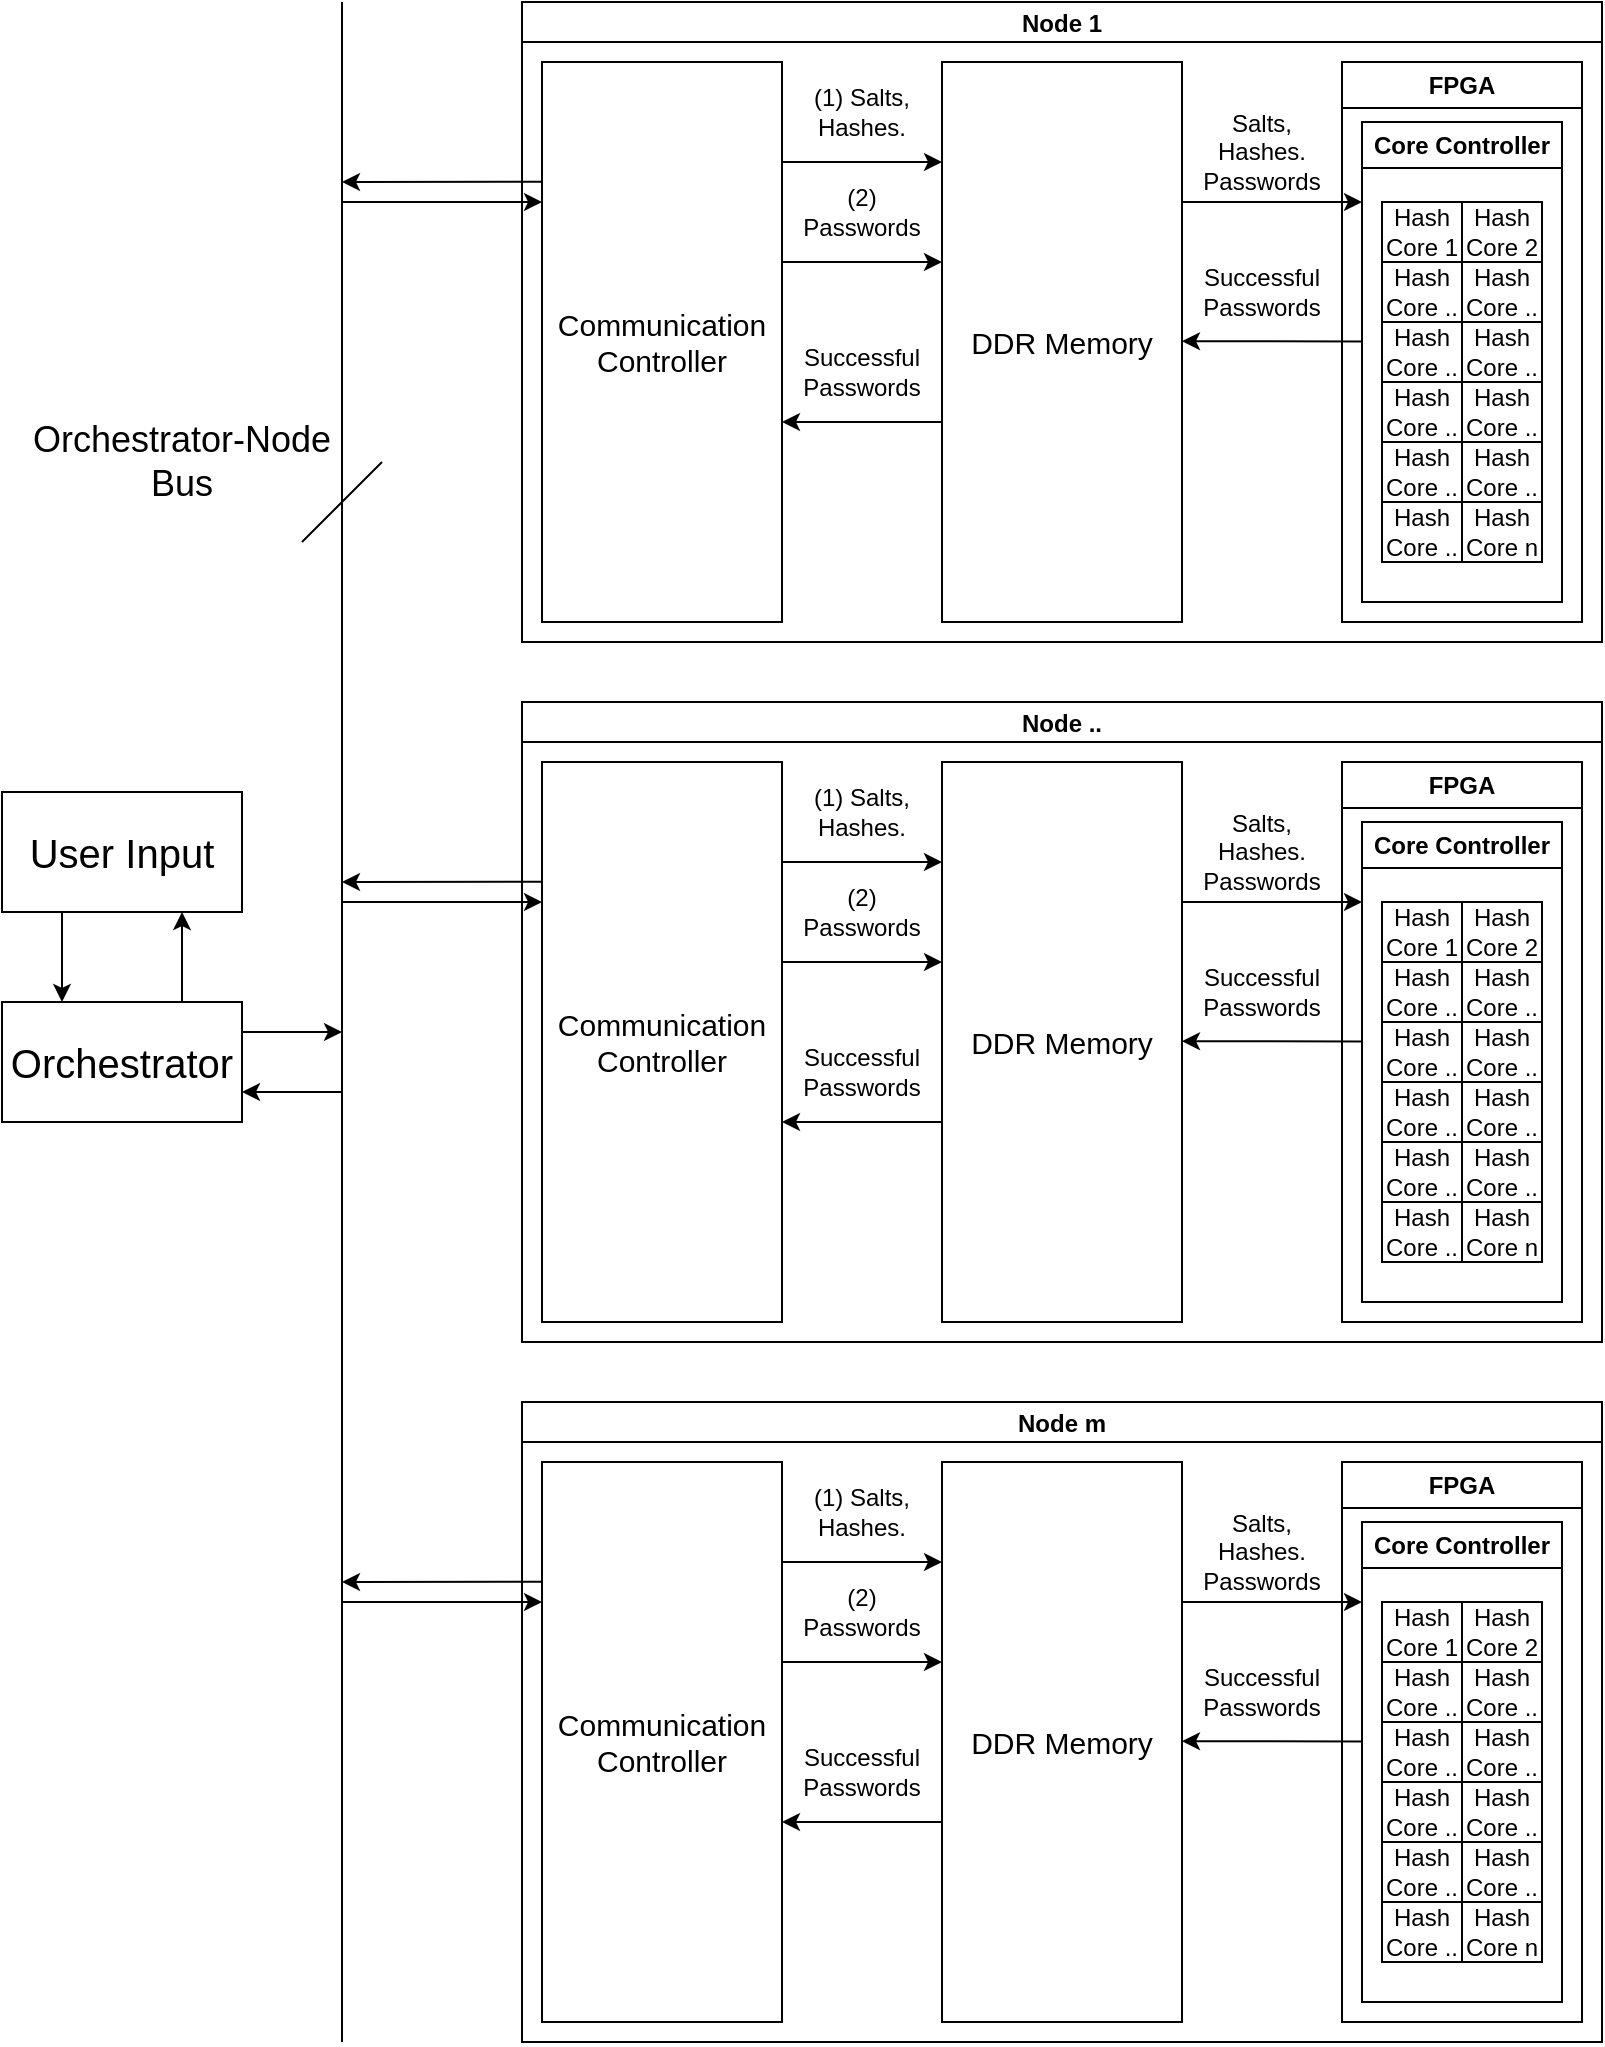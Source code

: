 <mxfile version="22.0.0" type="github">
  <diagram name="Page-1" id="5xcIQ1hF4PuccZflKzSc">
    <mxGraphModel dx="993" dy="518" grid="1" gridSize="10" guides="1" tooltips="1" connect="1" arrows="1" fold="1" page="1" pageScale="1" pageWidth="850" pageHeight="1100" math="0" shadow="0">
      <root>
        <mxCell id="0" />
        <mxCell id="1" parent="0" />
        <mxCell id="XKSnobTcjBm1ILdcvmeS-1" value="Node 1" style="swimlane;startSize=20;horizontal=1;containerType=tree;" parent="1" vertex="1">
          <mxGeometry x="290" y="20" width="540" height="320" as="geometry" />
        </mxCell>
        <mxCell id="XKSnobTcjBm1ILdcvmeS-3" value="&lt;font style=&quot;font-size: 15px;&quot;&gt;DDR Memory&lt;/font&gt;" style="whiteSpace=wrap;html=1;treeFolding=1;treeMoving=1;newEdgeStyle={&quot;edgeStyle&quot;:&quot;elbowEdgeStyle&quot;,&quot;startArrow&quot;:&quot;none&quot;,&quot;endArrow&quot;:&quot;none&quot;};" parent="XKSnobTcjBm1ILdcvmeS-1" vertex="1">
          <mxGeometry x="210" y="30" width="120" height="280" as="geometry" />
        </mxCell>
        <mxCell id="XKSnobTcjBm1ILdcvmeS-4" value="&lt;font style=&quot;font-size: 15px;&quot;&gt;Communication Controller&lt;/font&gt;" style="whiteSpace=wrap;html=1;treeFolding=1;treeMoving=1;newEdgeStyle={&quot;edgeStyle&quot;:&quot;elbowEdgeStyle&quot;,&quot;startArrow&quot;:&quot;none&quot;,&quot;endArrow&quot;:&quot;none&quot;};" parent="XKSnobTcjBm1ILdcvmeS-1" vertex="1">
          <mxGeometry x="10" y="30" width="120" height="280" as="geometry" />
        </mxCell>
        <mxCell id="XKSnobTcjBm1ILdcvmeS-6" value="FPGA" style="swimlane;whiteSpace=wrap;html=1;" parent="XKSnobTcjBm1ILdcvmeS-1" vertex="1">
          <mxGeometry x="410" y="30" width="120" height="280" as="geometry" />
        </mxCell>
        <mxCell id="XKSnobTcjBm1ILdcvmeS-19" value="Core Controller" style="swimlane;whiteSpace=wrap;html=1;" parent="XKSnobTcjBm1ILdcvmeS-6" vertex="1">
          <mxGeometry x="10" y="30" width="100" height="240" as="geometry" />
        </mxCell>
        <mxCell id="XKSnobTcjBm1ILdcvmeS-21" value="Hash Core 1" style="rounded=0;whiteSpace=wrap;html=1;" parent="XKSnobTcjBm1ILdcvmeS-19" vertex="1">
          <mxGeometry x="10" y="40" width="40" height="30" as="geometry" />
        </mxCell>
        <mxCell id="XKSnobTcjBm1ILdcvmeS-23" value="Hash Core 2" style="rounded=0;whiteSpace=wrap;html=1;" parent="XKSnobTcjBm1ILdcvmeS-19" vertex="1">
          <mxGeometry x="50" y="40" width="40" height="30" as="geometry" />
        </mxCell>
        <mxCell id="XKSnobTcjBm1ILdcvmeS-25" value="Hash Core .." style="rounded=0;whiteSpace=wrap;html=1;" parent="XKSnobTcjBm1ILdcvmeS-19" vertex="1">
          <mxGeometry x="10" y="70" width="40" height="30" as="geometry" />
        </mxCell>
        <mxCell id="XKSnobTcjBm1ILdcvmeS-26" value="Hash Core .." style="rounded=0;whiteSpace=wrap;html=1;" parent="XKSnobTcjBm1ILdcvmeS-19" vertex="1">
          <mxGeometry x="50" y="70" width="40" height="30" as="geometry" />
        </mxCell>
        <mxCell id="XKSnobTcjBm1ILdcvmeS-27" value="Hash Core .." style="rounded=0;whiteSpace=wrap;html=1;" parent="XKSnobTcjBm1ILdcvmeS-19" vertex="1">
          <mxGeometry x="10" y="100" width="40" height="30" as="geometry" />
        </mxCell>
        <mxCell id="XKSnobTcjBm1ILdcvmeS-28" value="Hash Core .." style="rounded=0;whiteSpace=wrap;html=1;" parent="XKSnobTcjBm1ILdcvmeS-19" vertex="1">
          <mxGeometry x="50" y="100" width="40" height="30" as="geometry" />
        </mxCell>
        <mxCell id="XKSnobTcjBm1ILdcvmeS-29" value="Hash Core .." style="rounded=0;whiteSpace=wrap;html=1;" parent="XKSnobTcjBm1ILdcvmeS-19" vertex="1">
          <mxGeometry x="10" y="130" width="40" height="30" as="geometry" />
        </mxCell>
        <mxCell id="XKSnobTcjBm1ILdcvmeS-30" value="Hash Core .." style="rounded=0;whiteSpace=wrap;html=1;" parent="XKSnobTcjBm1ILdcvmeS-19" vertex="1">
          <mxGeometry x="50" y="130" width="40" height="30" as="geometry" />
        </mxCell>
        <mxCell id="XKSnobTcjBm1ILdcvmeS-31" value="Hash Core .." style="rounded=0;whiteSpace=wrap;html=1;" parent="XKSnobTcjBm1ILdcvmeS-19" vertex="1">
          <mxGeometry x="10" y="160" width="40" height="30" as="geometry" />
        </mxCell>
        <mxCell id="XKSnobTcjBm1ILdcvmeS-32" value="Hash Core .." style="rounded=0;whiteSpace=wrap;html=1;" parent="XKSnobTcjBm1ILdcvmeS-19" vertex="1">
          <mxGeometry x="50" y="160" width="40" height="30" as="geometry" />
        </mxCell>
        <mxCell id="XKSnobTcjBm1ILdcvmeS-33" value="Hash Core .." style="rounded=0;whiteSpace=wrap;html=1;" parent="XKSnobTcjBm1ILdcvmeS-19" vertex="1">
          <mxGeometry x="10" y="190" width="40" height="30" as="geometry" />
        </mxCell>
        <mxCell id="XKSnobTcjBm1ILdcvmeS-34" value="Hash Core n" style="rounded=0;whiteSpace=wrap;html=1;" parent="XKSnobTcjBm1ILdcvmeS-19" vertex="1">
          <mxGeometry x="50" y="190" width="40" height="30" as="geometry" />
        </mxCell>
        <mxCell id="XKSnobTcjBm1ILdcvmeS-40" value="" style="endArrow=classic;html=1;rounded=0;exitX=1;exitY=0.25;exitDx=0;exitDy=0;" parent="XKSnobTcjBm1ILdcvmeS-1" source="XKSnobTcjBm1ILdcvmeS-3" edge="1">
          <mxGeometry width="50" height="50" relative="1" as="geometry">
            <mxPoint x="360" y="130" as="sourcePoint" />
            <mxPoint x="420" y="100" as="targetPoint" />
          </mxGeometry>
        </mxCell>
        <mxCell id="XKSnobTcjBm1ILdcvmeS-41" value="" style="endArrow=classic;html=1;rounded=0;entryX=1;entryY=0.321;entryDx=0;entryDy=0;exitX=0;exitY=0.25;exitDx=0;exitDy=0;entryPerimeter=0;" parent="XKSnobTcjBm1ILdcvmeS-1" edge="1">
          <mxGeometry width="50" height="50" relative="1" as="geometry">
            <mxPoint x="420" y="169.7" as="sourcePoint" />
            <mxPoint x="330" y="169.58" as="targetPoint" />
          </mxGeometry>
        </mxCell>
        <mxCell id="XKSnobTcjBm1ILdcvmeS-42" value="Salts, Hashes. Passwords" style="text;html=1;strokeColor=none;fillColor=none;align=center;verticalAlign=middle;whiteSpace=wrap;rounded=0;" parent="XKSnobTcjBm1ILdcvmeS-1" vertex="1">
          <mxGeometry x="340" y="60" width="60" height="30" as="geometry" />
        </mxCell>
        <mxCell id="XKSnobTcjBm1ILdcvmeS-43" value="Successful Passwords" style="text;html=1;strokeColor=none;fillColor=none;align=center;verticalAlign=middle;whiteSpace=wrap;rounded=0;" parent="XKSnobTcjBm1ILdcvmeS-1" vertex="1">
          <mxGeometry x="340" y="130" width="60" height="30" as="geometry" />
        </mxCell>
        <mxCell id="XKSnobTcjBm1ILdcvmeS-44" value="" style="endArrow=classic;html=1;rounded=0;exitX=1;exitY=0.25;exitDx=0;exitDy=0;entryX=0;entryY=0.25;entryDx=0;entryDy=0;" parent="XKSnobTcjBm1ILdcvmeS-1" edge="1">
          <mxGeometry width="50" height="50" relative="1" as="geometry">
            <mxPoint x="130" y="80" as="sourcePoint" />
            <mxPoint x="210" y="80" as="targetPoint" />
          </mxGeometry>
        </mxCell>
        <mxCell id="XKSnobTcjBm1ILdcvmeS-45" value="" style="endArrow=classic;html=1;rounded=0;exitX=0;exitY=0.5;exitDx=0;exitDy=0;entryX=1;entryY=0.5;entryDx=0;entryDy=0;" parent="XKSnobTcjBm1ILdcvmeS-1" edge="1">
          <mxGeometry width="50" height="50" relative="1" as="geometry">
            <mxPoint x="210" y="210" as="sourcePoint" />
            <mxPoint x="130" y="210" as="targetPoint" />
          </mxGeometry>
        </mxCell>
        <mxCell id="XKSnobTcjBm1ILdcvmeS-46" value="&lt;div&gt;(1) Salts, &lt;br&gt;&lt;/div&gt;&lt;div&gt;Hashes.&lt;br&gt;&lt;/div&gt;" style="text;html=1;strokeColor=none;fillColor=none;align=center;verticalAlign=middle;whiteSpace=wrap;rounded=0;" parent="XKSnobTcjBm1ILdcvmeS-1" vertex="1">
          <mxGeometry x="140" y="40" width="60" height="30" as="geometry" />
        </mxCell>
        <mxCell id="XKSnobTcjBm1ILdcvmeS-47" value="Successful Passwords" style="text;html=1;strokeColor=none;fillColor=none;align=center;verticalAlign=middle;whiteSpace=wrap;rounded=0;" parent="XKSnobTcjBm1ILdcvmeS-1" vertex="1">
          <mxGeometry x="140" y="170" width="60" height="30" as="geometry" />
        </mxCell>
        <mxCell id="XKSnobTcjBm1ILdcvmeS-48" value="" style="endArrow=classic;html=1;rounded=0;exitX=1;exitY=0.25;exitDx=0;exitDy=0;entryX=0;entryY=0.25;entryDx=0;entryDy=0;" parent="XKSnobTcjBm1ILdcvmeS-1" edge="1">
          <mxGeometry width="50" height="50" relative="1" as="geometry">
            <mxPoint x="130" y="130" as="sourcePoint" />
            <mxPoint x="210" y="130" as="targetPoint" />
          </mxGeometry>
        </mxCell>
        <mxCell id="XKSnobTcjBm1ILdcvmeS-49" value="(2) Passwords " style="text;html=1;strokeColor=none;fillColor=none;align=center;verticalAlign=middle;whiteSpace=wrap;rounded=0;" parent="XKSnobTcjBm1ILdcvmeS-1" vertex="1">
          <mxGeometry x="140" y="90" width="60" height="30" as="geometry" />
        </mxCell>
        <mxCell id="XKSnobTcjBm1ILdcvmeS-50" value="Node .." style="swimlane;startSize=20;horizontal=1;containerType=tree;" parent="1" vertex="1">
          <mxGeometry x="290" y="370" width="540" height="320" as="geometry" />
        </mxCell>
        <mxCell id="XKSnobTcjBm1ILdcvmeS-51" value="&lt;font style=&quot;font-size: 15px;&quot;&gt;DDR Memory&lt;/font&gt;" style="whiteSpace=wrap;html=1;treeFolding=1;treeMoving=1;newEdgeStyle={&quot;edgeStyle&quot;:&quot;elbowEdgeStyle&quot;,&quot;startArrow&quot;:&quot;none&quot;,&quot;endArrow&quot;:&quot;none&quot;};" parent="XKSnobTcjBm1ILdcvmeS-50" vertex="1">
          <mxGeometry x="210" y="30" width="120" height="280" as="geometry" />
        </mxCell>
        <mxCell id="XKSnobTcjBm1ILdcvmeS-52" value="&lt;font style=&quot;font-size: 15px;&quot;&gt;Communication Controller&lt;/font&gt;" style="whiteSpace=wrap;html=1;treeFolding=1;treeMoving=1;newEdgeStyle={&quot;edgeStyle&quot;:&quot;elbowEdgeStyle&quot;,&quot;startArrow&quot;:&quot;none&quot;,&quot;endArrow&quot;:&quot;none&quot;};" parent="XKSnobTcjBm1ILdcvmeS-50" vertex="1">
          <mxGeometry x="10" y="30" width="120" height="280" as="geometry" />
        </mxCell>
        <mxCell id="XKSnobTcjBm1ILdcvmeS-53" value="FPGA" style="swimlane;whiteSpace=wrap;html=1;" parent="XKSnobTcjBm1ILdcvmeS-50" vertex="1">
          <mxGeometry x="410" y="30" width="120" height="280" as="geometry" />
        </mxCell>
        <mxCell id="XKSnobTcjBm1ILdcvmeS-54" value="Core Controller" style="swimlane;whiteSpace=wrap;html=1;" parent="XKSnobTcjBm1ILdcvmeS-53" vertex="1">
          <mxGeometry x="10" y="30" width="100" height="240" as="geometry" />
        </mxCell>
        <mxCell id="XKSnobTcjBm1ILdcvmeS-55" value="Hash Core 1" style="rounded=0;whiteSpace=wrap;html=1;" parent="XKSnobTcjBm1ILdcvmeS-54" vertex="1">
          <mxGeometry x="10" y="40" width="40" height="30" as="geometry" />
        </mxCell>
        <mxCell id="XKSnobTcjBm1ILdcvmeS-56" value="Hash Core 2" style="rounded=0;whiteSpace=wrap;html=1;" parent="XKSnobTcjBm1ILdcvmeS-54" vertex="1">
          <mxGeometry x="50" y="40" width="40" height="30" as="geometry" />
        </mxCell>
        <mxCell id="XKSnobTcjBm1ILdcvmeS-57" value="Hash Core .." style="rounded=0;whiteSpace=wrap;html=1;" parent="XKSnobTcjBm1ILdcvmeS-54" vertex="1">
          <mxGeometry x="10" y="70" width="40" height="30" as="geometry" />
        </mxCell>
        <mxCell id="XKSnobTcjBm1ILdcvmeS-58" value="Hash Core .." style="rounded=0;whiteSpace=wrap;html=1;" parent="XKSnobTcjBm1ILdcvmeS-54" vertex="1">
          <mxGeometry x="50" y="70" width="40" height="30" as="geometry" />
        </mxCell>
        <mxCell id="XKSnobTcjBm1ILdcvmeS-59" value="Hash Core .." style="rounded=0;whiteSpace=wrap;html=1;" parent="XKSnobTcjBm1ILdcvmeS-54" vertex="1">
          <mxGeometry x="10" y="100" width="40" height="30" as="geometry" />
        </mxCell>
        <mxCell id="XKSnobTcjBm1ILdcvmeS-60" value="Hash Core .." style="rounded=0;whiteSpace=wrap;html=1;" parent="XKSnobTcjBm1ILdcvmeS-54" vertex="1">
          <mxGeometry x="50" y="100" width="40" height="30" as="geometry" />
        </mxCell>
        <mxCell id="XKSnobTcjBm1ILdcvmeS-61" value="Hash Core .." style="rounded=0;whiteSpace=wrap;html=1;" parent="XKSnobTcjBm1ILdcvmeS-54" vertex="1">
          <mxGeometry x="10" y="130" width="40" height="30" as="geometry" />
        </mxCell>
        <mxCell id="XKSnobTcjBm1ILdcvmeS-62" value="Hash Core .." style="rounded=0;whiteSpace=wrap;html=1;" parent="XKSnobTcjBm1ILdcvmeS-54" vertex="1">
          <mxGeometry x="50" y="130" width="40" height="30" as="geometry" />
        </mxCell>
        <mxCell id="XKSnobTcjBm1ILdcvmeS-63" value="Hash Core .." style="rounded=0;whiteSpace=wrap;html=1;" parent="XKSnobTcjBm1ILdcvmeS-54" vertex="1">
          <mxGeometry x="10" y="160" width="40" height="30" as="geometry" />
        </mxCell>
        <mxCell id="XKSnobTcjBm1ILdcvmeS-64" value="Hash Core .." style="rounded=0;whiteSpace=wrap;html=1;" parent="XKSnobTcjBm1ILdcvmeS-54" vertex="1">
          <mxGeometry x="50" y="160" width="40" height="30" as="geometry" />
        </mxCell>
        <mxCell id="XKSnobTcjBm1ILdcvmeS-65" value="Hash Core .." style="rounded=0;whiteSpace=wrap;html=1;" parent="XKSnobTcjBm1ILdcvmeS-54" vertex="1">
          <mxGeometry x="10" y="190" width="40" height="30" as="geometry" />
        </mxCell>
        <mxCell id="XKSnobTcjBm1ILdcvmeS-66" value="Hash Core n" style="rounded=0;whiteSpace=wrap;html=1;" parent="XKSnobTcjBm1ILdcvmeS-54" vertex="1">
          <mxGeometry x="50" y="190" width="40" height="30" as="geometry" />
        </mxCell>
        <mxCell id="XKSnobTcjBm1ILdcvmeS-67" value="" style="endArrow=classic;html=1;rounded=0;exitX=1;exitY=0.25;exitDx=0;exitDy=0;" parent="XKSnobTcjBm1ILdcvmeS-50" source="XKSnobTcjBm1ILdcvmeS-51" edge="1">
          <mxGeometry width="50" height="50" relative="1" as="geometry">
            <mxPoint x="360" y="130" as="sourcePoint" />
            <mxPoint x="420" y="100" as="targetPoint" />
          </mxGeometry>
        </mxCell>
        <mxCell id="XKSnobTcjBm1ILdcvmeS-68" value="" style="endArrow=classic;html=1;rounded=0;entryX=1;entryY=0.321;entryDx=0;entryDy=0;exitX=0;exitY=0.25;exitDx=0;exitDy=0;entryPerimeter=0;" parent="XKSnobTcjBm1ILdcvmeS-50" edge="1">
          <mxGeometry width="50" height="50" relative="1" as="geometry">
            <mxPoint x="420" y="169.7" as="sourcePoint" />
            <mxPoint x="330" y="169.58" as="targetPoint" />
          </mxGeometry>
        </mxCell>
        <mxCell id="XKSnobTcjBm1ILdcvmeS-69" value="Salts, Hashes. Passwords" style="text;html=1;strokeColor=none;fillColor=none;align=center;verticalAlign=middle;whiteSpace=wrap;rounded=0;" parent="XKSnobTcjBm1ILdcvmeS-50" vertex="1">
          <mxGeometry x="340" y="60" width="60" height="30" as="geometry" />
        </mxCell>
        <mxCell id="XKSnobTcjBm1ILdcvmeS-70" value="Successful Passwords" style="text;html=1;strokeColor=none;fillColor=none;align=center;verticalAlign=middle;whiteSpace=wrap;rounded=0;" parent="XKSnobTcjBm1ILdcvmeS-50" vertex="1">
          <mxGeometry x="340" y="130" width="60" height="30" as="geometry" />
        </mxCell>
        <mxCell id="XKSnobTcjBm1ILdcvmeS-71" value="" style="endArrow=classic;html=1;rounded=0;exitX=1;exitY=0.25;exitDx=0;exitDy=0;entryX=0;entryY=0.25;entryDx=0;entryDy=0;" parent="XKSnobTcjBm1ILdcvmeS-50" edge="1">
          <mxGeometry width="50" height="50" relative="1" as="geometry">
            <mxPoint x="130" y="80" as="sourcePoint" />
            <mxPoint x="210" y="80" as="targetPoint" />
          </mxGeometry>
        </mxCell>
        <mxCell id="XKSnobTcjBm1ILdcvmeS-72" value="" style="endArrow=classic;html=1;rounded=0;exitX=0;exitY=0.5;exitDx=0;exitDy=0;entryX=1;entryY=0.5;entryDx=0;entryDy=0;" parent="XKSnobTcjBm1ILdcvmeS-50" edge="1">
          <mxGeometry width="50" height="50" relative="1" as="geometry">
            <mxPoint x="210" y="210" as="sourcePoint" />
            <mxPoint x="130" y="210" as="targetPoint" />
          </mxGeometry>
        </mxCell>
        <mxCell id="XKSnobTcjBm1ILdcvmeS-73" value="&lt;div&gt;(1) Salts, &lt;br&gt;&lt;/div&gt;&lt;div&gt;Hashes.&lt;br&gt;&lt;/div&gt;" style="text;html=1;strokeColor=none;fillColor=none;align=center;verticalAlign=middle;whiteSpace=wrap;rounded=0;" parent="XKSnobTcjBm1ILdcvmeS-50" vertex="1">
          <mxGeometry x="140" y="40" width="60" height="30" as="geometry" />
        </mxCell>
        <mxCell id="XKSnobTcjBm1ILdcvmeS-74" value="Successful Passwords" style="text;html=1;strokeColor=none;fillColor=none;align=center;verticalAlign=middle;whiteSpace=wrap;rounded=0;" parent="XKSnobTcjBm1ILdcvmeS-50" vertex="1">
          <mxGeometry x="140" y="170" width="60" height="30" as="geometry" />
        </mxCell>
        <mxCell id="XKSnobTcjBm1ILdcvmeS-75" value="" style="endArrow=classic;html=1;rounded=0;exitX=1;exitY=0.25;exitDx=0;exitDy=0;entryX=0;entryY=0.25;entryDx=0;entryDy=0;" parent="XKSnobTcjBm1ILdcvmeS-50" edge="1">
          <mxGeometry width="50" height="50" relative="1" as="geometry">
            <mxPoint x="130" y="130" as="sourcePoint" />
            <mxPoint x="210" y="130" as="targetPoint" />
          </mxGeometry>
        </mxCell>
        <mxCell id="XKSnobTcjBm1ILdcvmeS-76" value="(2) Passwords " style="text;html=1;strokeColor=none;fillColor=none;align=center;verticalAlign=middle;whiteSpace=wrap;rounded=0;" parent="XKSnobTcjBm1ILdcvmeS-50" vertex="1">
          <mxGeometry x="140" y="90" width="60" height="30" as="geometry" />
        </mxCell>
        <mxCell id="XKSnobTcjBm1ILdcvmeS-77" value="Node m" style="swimlane;startSize=20;horizontal=1;containerType=tree;" parent="1" vertex="1">
          <mxGeometry x="290" y="720" width="540" height="320" as="geometry" />
        </mxCell>
        <mxCell id="XKSnobTcjBm1ILdcvmeS-78" value="&lt;font style=&quot;font-size: 15px;&quot;&gt;DDR Memory&lt;/font&gt;" style="whiteSpace=wrap;html=1;treeFolding=1;treeMoving=1;newEdgeStyle={&quot;edgeStyle&quot;:&quot;elbowEdgeStyle&quot;,&quot;startArrow&quot;:&quot;none&quot;,&quot;endArrow&quot;:&quot;none&quot;};" parent="XKSnobTcjBm1ILdcvmeS-77" vertex="1">
          <mxGeometry x="210" y="30" width="120" height="280" as="geometry" />
        </mxCell>
        <mxCell id="XKSnobTcjBm1ILdcvmeS-79" value="&lt;font style=&quot;font-size: 15px;&quot;&gt;Communication Controller&lt;/font&gt;" style="whiteSpace=wrap;html=1;treeFolding=1;treeMoving=1;newEdgeStyle={&quot;edgeStyle&quot;:&quot;elbowEdgeStyle&quot;,&quot;startArrow&quot;:&quot;none&quot;,&quot;endArrow&quot;:&quot;none&quot;};" parent="XKSnobTcjBm1ILdcvmeS-77" vertex="1">
          <mxGeometry x="10" y="30" width="120" height="280" as="geometry" />
        </mxCell>
        <mxCell id="XKSnobTcjBm1ILdcvmeS-80" value="FPGA" style="swimlane;whiteSpace=wrap;html=1;" parent="XKSnobTcjBm1ILdcvmeS-77" vertex="1">
          <mxGeometry x="410" y="30" width="120" height="280" as="geometry" />
        </mxCell>
        <mxCell id="XKSnobTcjBm1ILdcvmeS-81" value="Core Controller" style="swimlane;whiteSpace=wrap;html=1;" parent="XKSnobTcjBm1ILdcvmeS-80" vertex="1">
          <mxGeometry x="10" y="30" width="100" height="240" as="geometry" />
        </mxCell>
        <mxCell id="XKSnobTcjBm1ILdcvmeS-82" value="Hash Core 1" style="rounded=0;whiteSpace=wrap;html=1;" parent="XKSnobTcjBm1ILdcvmeS-81" vertex="1">
          <mxGeometry x="10" y="40" width="40" height="30" as="geometry" />
        </mxCell>
        <mxCell id="XKSnobTcjBm1ILdcvmeS-83" value="Hash Core 2" style="rounded=0;whiteSpace=wrap;html=1;" parent="XKSnobTcjBm1ILdcvmeS-81" vertex="1">
          <mxGeometry x="50" y="40" width="40" height="30" as="geometry" />
        </mxCell>
        <mxCell id="XKSnobTcjBm1ILdcvmeS-84" value="Hash Core .." style="rounded=0;whiteSpace=wrap;html=1;" parent="XKSnobTcjBm1ILdcvmeS-81" vertex="1">
          <mxGeometry x="10" y="70" width="40" height="30" as="geometry" />
        </mxCell>
        <mxCell id="XKSnobTcjBm1ILdcvmeS-85" value="Hash Core .." style="rounded=0;whiteSpace=wrap;html=1;" parent="XKSnobTcjBm1ILdcvmeS-81" vertex="1">
          <mxGeometry x="50" y="70" width="40" height="30" as="geometry" />
        </mxCell>
        <mxCell id="XKSnobTcjBm1ILdcvmeS-86" value="Hash Core .." style="rounded=0;whiteSpace=wrap;html=1;" parent="XKSnobTcjBm1ILdcvmeS-81" vertex="1">
          <mxGeometry x="10" y="100" width="40" height="30" as="geometry" />
        </mxCell>
        <mxCell id="XKSnobTcjBm1ILdcvmeS-87" value="Hash Core .." style="rounded=0;whiteSpace=wrap;html=1;" parent="XKSnobTcjBm1ILdcvmeS-81" vertex="1">
          <mxGeometry x="50" y="100" width="40" height="30" as="geometry" />
        </mxCell>
        <mxCell id="XKSnobTcjBm1ILdcvmeS-88" value="Hash Core .." style="rounded=0;whiteSpace=wrap;html=1;" parent="XKSnobTcjBm1ILdcvmeS-81" vertex="1">
          <mxGeometry x="10" y="130" width="40" height="30" as="geometry" />
        </mxCell>
        <mxCell id="XKSnobTcjBm1ILdcvmeS-89" value="Hash Core .." style="rounded=0;whiteSpace=wrap;html=1;" parent="XKSnobTcjBm1ILdcvmeS-81" vertex="1">
          <mxGeometry x="50" y="130" width="40" height="30" as="geometry" />
        </mxCell>
        <mxCell id="XKSnobTcjBm1ILdcvmeS-90" value="Hash Core .." style="rounded=0;whiteSpace=wrap;html=1;" parent="XKSnobTcjBm1ILdcvmeS-81" vertex="1">
          <mxGeometry x="10" y="160" width="40" height="30" as="geometry" />
        </mxCell>
        <mxCell id="XKSnobTcjBm1ILdcvmeS-91" value="Hash Core .." style="rounded=0;whiteSpace=wrap;html=1;" parent="XKSnobTcjBm1ILdcvmeS-81" vertex="1">
          <mxGeometry x="50" y="160" width="40" height="30" as="geometry" />
        </mxCell>
        <mxCell id="XKSnobTcjBm1ILdcvmeS-92" value="Hash Core .." style="rounded=0;whiteSpace=wrap;html=1;" parent="XKSnobTcjBm1ILdcvmeS-81" vertex="1">
          <mxGeometry x="10" y="190" width="40" height="30" as="geometry" />
        </mxCell>
        <mxCell id="XKSnobTcjBm1ILdcvmeS-93" value="Hash Core n" style="rounded=0;whiteSpace=wrap;html=1;" parent="XKSnobTcjBm1ILdcvmeS-81" vertex="1">
          <mxGeometry x="50" y="190" width="40" height="30" as="geometry" />
        </mxCell>
        <mxCell id="XKSnobTcjBm1ILdcvmeS-94" value="" style="endArrow=classic;html=1;rounded=0;exitX=1;exitY=0.25;exitDx=0;exitDy=0;" parent="XKSnobTcjBm1ILdcvmeS-77" source="XKSnobTcjBm1ILdcvmeS-78" edge="1">
          <mxGeometry width="50" height="50" relative="1" as="geometry">
            <mxPoint x="360" y="130" as="sourcePoint" />
            <mxPoint x="420" y="100" as="targetPoint" />
          </mxGeometry>
        </mxCell>
        <mxCell id="XKSnobTcjBm1ILdcvmeS-95" value="" style="endArrow=classic;html=1;rounded=0;entryX=1;entryY=0.321;entryDx=0;entryDy=0;exitX=0;exitY=0.25;exitDx=0;exitDy=0;entryPerimeter=0;" parent="XKSnobTcjBm1ILdcvmeS-77" edge="1">
          <mxGeometry width="50" height="50" relative="1" as="geometry">
            <mxPoint x="420" y="169.7" as="sourcePoint" />
            <mxPoint x="330" y="169.58" as="targetPoint" />
          </mxGeometry>
        </mxCell>
        <mxCell id="XKSnobTcjBm1ILdcvmeS-96" value="Salts, Hashes. Passwords" style="text;html=1;strokeColor=none;fillColor=none;align=center;verticalAlign=middle;whiteSpace=wrap;rounded=0;" parent="XKSnobTcjBm1ILdcvmeS-77" vertex="1">
          <mxGeometry x="340" y="60" width="60" height="30" as="geometry" />
        </mxCell>
        <mxCell id="XKSnobTcjBm1ILdcvmeS-97" value="Successful Passwords" style="text;html=1;strokeColor=none;fillColor=none;align=center;verticalAlign=middle;whiteSpace=wrap;rounded=0;" parent="XKSnobTcjBm1ILdcvmeS-77" vertex="1">
          <mxGeometry x="340" y="130" width="60" height="30" as="geometry" />
        </mxCell>
        <mxCell id="XKSnobTcjBm1ILdcvmeS-98" value="" style="endArrow=classic;html=1;rounded=0;exitX=1;exitY=0.25;exitDx=0;exitDy=0;entryX=0;entryY=0.25;entryDx=0;entryDy=0;" parent="XKSnobTcjBm1ILdcvmeS-77" edge="1">
          <mxGeometry width="50" height="50" relative="1" as="geometry">
            <mxPoint x="130" y="80" as="sourcePoint" />
            <mxPoint x="210" y="80" as="targetPoint" />
          </mxGeometry>
        </mxCell>
        <mxCell id="XKSnobTcjBm1ILdcvmeS-99" value="" style="endArrow=classic;html=1;rounded=0;exitX=0;exitY=0.5;exitDx=0;exitDy=0;entryX=1;entryY=0.5;entryDx=0;entryDy=0;" parent="XKSnobTcjBm1ILdcvmeS-77" edge="1">
          <mxGeometry width="50" height="50" relative="1" as="geometry">
            <mxPoint x="210" y="210" as="sourcePoint" />
            <mxPoint x="130" y="210" as="targetPoint" />
          </mxGeometry>
        </mxCell>
        <mxCell id="XKSnobTcjBm1ILdcvmeS-100" value="&lt;div&gt;(1) Salts, &lt;br&gt;&lt;/div&gt;&lt;div&gt;Hashes.&lt;br&gt;&lt;/div&gt;" style="text;html=1;strokeColor=none;fillColor=none;align=center;verticalAlign=middle;whiteSpace=wrap;rounded=0;" parent="XKSnobTcjBm1ILdcvmeS-77" vertex="1">
          <mxGeometry x="140" y="40" width="60" height="30" as="geometry" />
        </mxCell>
        <mxCell id="XKSnobTcjBm1ILdcvmeS-101" value="Successful Passwords" style="text;html=1;strokeColor=none;fillColor=none;align=center;verticalAlign=middle;whiteSpace=wrap;rounded=0;" parent="XKSnobTcjBm1ILdcvmeS-77" vertex="1">
          <mxGeometry x="140" y="170" width="60" height="30" as="geometry" />
        </mxCell>
        <mxCell id="XKSnobTcjBm1ILdcvmeS-102" value="" style="endArrow=classic;html=1;rounded=0;exitX=1;exitY=0.25;exitDx=0;exitDy=0;entryX=0;entryY=0.25;entryDx=0;entryDy=0;" parent="XKSnobTcjBm1ILdcvmeS-77" edge="1">
          <mxGeometry width="50" height="50" relative="1" as="geometry">
            <mxPoint x="130" y="130" as="sourcePoint" />
            <mxPoint x="210" y="130" as="targetPoint" />
          </mxGeometry>
        </mxCell>
        <mxCell id="XKSnobTcjBm1ILdcvmeS-103" value="(2) Passwords " style="text;html=1;strokeColor=none;fillColor=none;align=center;verticalAlign=middle;whiteSpace=wrap;rounded=0;" parent="XKSnobTcjBm1ILdcvmeS-77" vertex="1">
          <mxGeometry x="140" y="90" width="60" height="30" as="geometry" />
        </mxCell>
        <mxCell id="XKSnobTcjBm1ILdcvmeS-119" style="edgeStyle=orthogonalEdgeStyle;rounded=0;orthogonalLoop=1;jettySize=auto;html=1;exitX=0.75;exitY=0;exitDx=0;exitDy=0;entryX=0.75;entryY=1;entryDx=0;entryDy=0;" parent="1" source="XKSnobTcjBm1ILdcvmeS-105" target="XKSnobTcjBm1ILdcvmeS-117" edge="1">
          <mxGeometry relative="1" as="geometry" />
        </mxCell>
        <mxCell id="XKSnobTcjBm1ILdcvmeS-105" value="&lt;font style=&quot;font-size: 20px;&quot;&gt;Orchestrator&lt;/font&gt;" style="rounded=0;whiteSpace=wrap;html=1;" parent="1" vertex="1">
          <mxGeometry x="30" y="520" width="120" height="60" as="geometry" />
        </mxCell>
        <mxCell id="XKSnobTcjBm1ILdcvmeS-107" value="" style="endArrow=none;html=1;rounded=0;" parent="1" edge="1">
          <mxGeometry relative="1" as="geometry">
            <mxPoint x="200" y="20" as="sourcePoint" />
            <mxPoint x="200" y="1040" as="targetPoint" />
          </mxGeometry>
        </mxCell>
        <mxCell id="XKSnobTcjBm1ILdcvmeS-108" value="&lt;font style=&quot;font-size: 18px;&quot;&gt;Orchestrator-Node Bus&lt;/font&gt;" style="text;html=1;strokeColor=none;fillColor=none;align=center;verticalAlign=middle;whiteSpace=wrap;rounded=0;" parent="1" vertex="1">
          <mxGeometry x="40" y="220" width="160" height="60" as="geometry" />
        </mxCell>
        <mxCell id="XKSnobTcjBm1ILdcvmeS-109" value="" style="endArrow=classic;html=1;rounded=0;exitX=1;exitY=0.25;exitDx=0;exitDy=0;" parent="1" source="XKSnobTcjBm1ILdcvmeS-105" edge="1">
          <mxGeometry width="50" height="50" relative="1" as="geometry">
            <mxPoint x="160" y="550" as="sourcePoint" />
            <mxPoint x="200" y="535" as="targetPoint" />
          </mxGeometry>
        </mxCell>
        <mxCell id="XKSnobTcjBm1ILdcvmeS-110" value="" style="endArrow=classic;html=1;rounded=0;entryX=1;entryY=0.75;entryDx=0;entryDy=0;" parent="1" target="XKSnobTcjBm1ILdcvmeS-105" edge="1">
          <mxGeometry width="50" height="50" relative="1" as="geometry">
            <mxPoint x="200" y="565" as="sourcePoint" />
            <mxPoint x="160" y="590" as="targetPoint" />
          </mxGeometry>
        </mxCell>
        <mxCell id="XKSnobTcjBm1ILdcvmeS-111" value="" style="endArrow=classic;html=1;rounded=0;entryX=0;entryY=0.25;entryDx=0;entryDy=0;" parent="1" target="XKSnobTcjBm1ILdcvmeS-52" edge="1">
          <mxGeometry width="50" height="50" relative="1" as="geometry">
            <mxPoint x="200" y="470" as="sourcePoint" />
            <mxPoint x="270" y="420" as="targetPoint" />
          </mxGeometry>
        </mxCell>
        <mxCell id="XKSnobTcjBm1ILdcvmeS-112" value="" style="endArrow=classic;html=1;rounded=0;exitX=0;exitY=0.214;exitDx=0;exitDy=0;exitPerimeter=0;" parent="1" source="XKSnobTcjBm1ILdcvmeS-52" edge="1">
          <mxGeometry width="50" height="50" relative="1" as="geometry">
            <mxPoint x="240" y="460" as="sourcePoint" />
            <mxPoint x="200" y="460" as="targetPoint" />
          </mxGeometry>
        </mxCell>
        <mxCell id="XKSnobTcjBm1ILdcvmeS-113" value="" style="endArrow=classic;html=1;rounded=0;entryX=0;entryY=0.25;entryDx=0;entryDy=0;" parent="1" target="XKSnobTcjBm1ILdcvmeS-79" edge="1">
          <mxGeometry width="50" height="50" relative="1" as="geometry">
            <mxPoint x="200" y="820" as="sourcePoint" />
            <mxPoint x="300" y="780" as="targetPoint" />
          </mxGeometry>
        </mxCell>
        <mxCell id="XKSnobTcjBm1ILdcvmeS-114" value="" style="endArrow=classic;html=1;rounded=0;exitX=0;exitY=0.214;exitDx=0;exitDy=0;exitPerimeter=0;" parent="1" source="XKSnobTcjBm1ILdcvmeS-79" edge="1">
          <mxGeometry width="50" height="50" relative="1" as="geometry">
            <mxPoint x="230" y="830" as="sourcePoint" />
            <mxPoint x="200" y="810" as="targetPoint" />
          </mxGeometry>
        </mxCell>
        <mxCell id="XKSnobTcjBm1ILdcvmeS-115" value="" style="endArrow=classic;html=1;rounded=0;entryX=0;entryY=0.25;entryDx=0;entryDy=0;" parent="1" target="XKSnobTcjBm1ILdcvmeS-4" edge="1">
          <mxGeometry width="50" height="50" relative="1" as="geometry">
            <mxPoint x="200" y="120" as="sourcePoint" />
            <mxPoint x="270" y="110" as="targetPoint" />
          </mxGeometry>
        </mxCell>
        <mxCell id="XKSnobTcjBm1ILdcvmeS-116" value="" style="endArrow=classic;html=1;rounded=0;exitX=0;exitY=0.214;exitDx=0;exitDy=0;exitPerimeter=0;" parent="1" source="XKSnobTcjBm1ILdcvmeS-4" edge="1">
          <mxGeometry width="50" height="50" relative="1" as="geometry">
            <mxPoint x="250" y="140" as="sourcePoint" />
            <mxPoint x="200" y="110" as="targetPoint" />
          </mxGeometry>
        </mxCell>
        <mxCell id="XKSnobTcjBm1ILdcvmeS-118" style="edgeStyle=orthogonalEdgeStyle;rounded=0;orthogonalLoop=1;jettySize=auto;html=1;exitX=0.25;exitY=1;exitDx=0;exitDy=0;entryX=0.25;entryY=0;entryDx=0;entryDy=0;" parent="1" source="XKSnobTcjBm1ILdcvmeS-117" target="XKSnobTcjBm1ILdcvmeS-105" edge="1">
          <mxGeometry relative="1" as="geometry" />
        </mxCell>
        <mxCell id="XKSnobTcjBm1ILdcvmeS-117" value="&lt;font style=&quot;font-size: 20px;&quot;&gt;User Input&lt;br&gt;&lt;/font&gt;" style="rounded=0;whiteSpace=wrap;html=1;" parent="1" vertex="1">
          <mxGeometry x="30" y="415" width="120" height="60" as="geometry" />
        </mxCell>
        <mxCell id="XKSnobTcjBm1ILdcvmeS-120" value="" style="endArrow=none;html=1;rounded=0;" parent="1" edge="1">
          <mxGeometry relative="1" as="geometry">
            <mxPoint x="180" y="290" as="sourcePoint" />
            <mxPoint x="220" y="250" as="targetPoint" />
          </mxGeometry>
        </mxCell>
      </root>
    </mxGraphModel>
  </diagram>
</mxfile>
